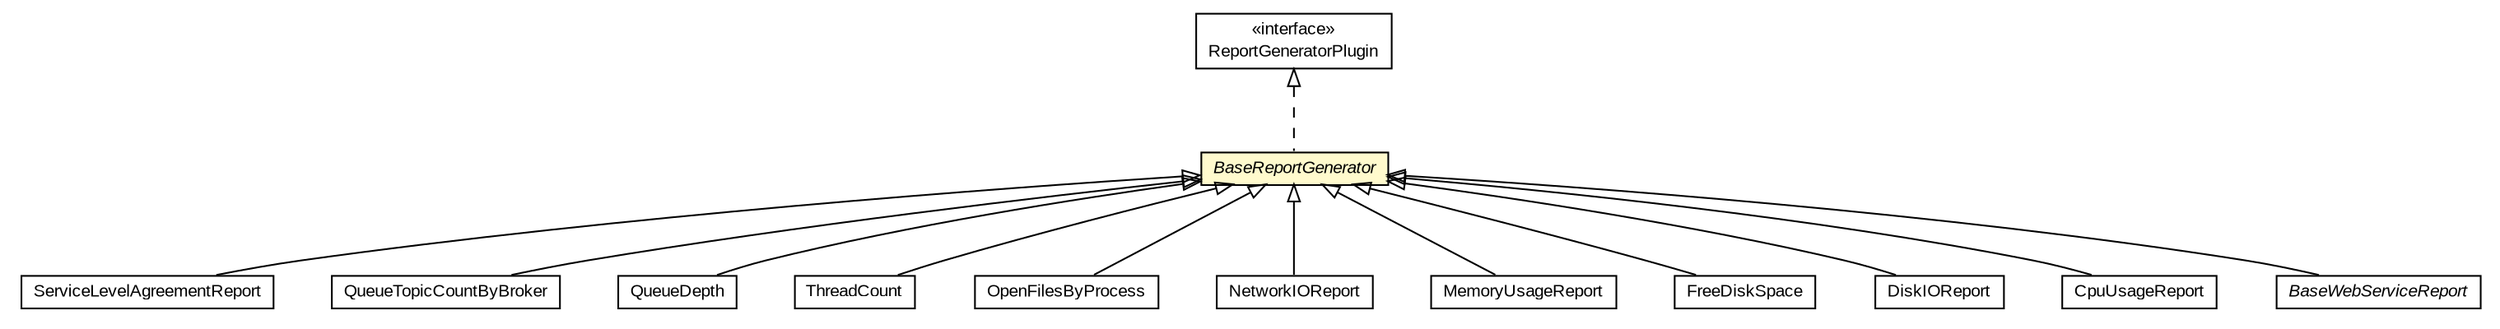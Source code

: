 #!/usr/local/bin/dot
#
# Class diagram 
# Generated by UMLGraph version R5_6-24-gf6e263 (http://www.umlgraph.org/)
#

digraph G {
	edge [fontname="arial",fontsize=10,labelfontname="arial",labelfontsize=10];
	node [fontname="arial",fontsize=10,shape=plaintext];
	nodesep=0.25;
	ranksep=0.5;
	// org.miloss.fgsms.plugins.reporting.ReportGeneratorPlugin
	c187314 [label=<<table title="org.miloss.fgsms.plugins.reporting.ReportGeneratorPlugin" border="0" cellborder="1" cellspacing="0" cellpadding="2" port="p" href="../../../../plugins/reporting/ReportGeneratorPlugin.html">
		<tr><td><table border="0" cellspacing="0" cellpadding="1">
<tr><td align="center" balign="center"> &#171;interface&#187; </td></tr>
<tr><td align="center" balign="center"> ReportGeneratorPlugin </td></tr>
		</table></td></tr>
		</table>>, URL="../../../../plugins/reporting/ReportGeneratorPlugin.html", fontname="arial", fontcolor="black", fontsize=10.0];
	// org.miloss.fgsms.services.rs.impl.reports.ServiceLevelAgreementReport
	c188155 [label=<<table title="org.miloss.fgsms.services.rs.impl.reports.ServiceLevelAgreementReport" border="0" cellborder="1" cellspacing="0" cellpadding="2" port="p" href="./ServiceLevelAgreementReport.html">
		<tr><td><table border="0" cellspacing="0" cellpadding="1">
<tr><td align="center" balign="center"> ServiceLevelAgreementReport </td></tr>
		</table></td></tr>
		</table>>, URL="./ServiceLevelAgreementReport.html", fontname="arial", fontcolor="black", fontsize=10.0];
	// org.miloss.fgsms.services.rs.impl.reports.BaseReportGenerator
	c188156 [label=<<table title="org.miloss.fgsms.services.rs.impl.reports.BaseReportGenerator" border="0" cellborder="1" cellspacing="0" cellpadding="2" port="p" bgcolor="lemonChiffon" href="./BaseReportGenerator.html">
		<tr><td><table border="0" cellspacing="0" cellpadding="1">
<tr><td align="center" balign="center"><font face="arial italic"> BaseReportGenerator </font></td></tr>
		</table></td></tr>
		</table>>, URL="./BaseReportGenerator.html", fontname="arial", fontcolor="black", fontsize=10.0];
	// org.miloss.fgsms.services.rs.impl.reports.broker.QueueTopicCountByBroker
	c188158 [label=<<table title="org.miloss.fgsms.services.rs.impl.reports.broker.QueueTopicCountByBroker" border="0" cellborder="1" cellspacing="0" cellpadding="2" port="p" href="./broker/QueueTopicCountByBroker.html">
		<tr><td><table border="0" cellspacing="0" cellpadding="1">
<tr><td align="center" balign="center"> QueueTopicCountByBroker </td></tr>
		</table></td></tr>
		</table>>, URL="./broker/QueueTopicCountByBroker.html", fontname="arial", fontcolor="black", fontsize=10.0];
	// org.miloss.fgsms.services.rs.impl.reports.broker.QueueDepth
	c188159 [label=<<table title="org.miloss.fgsms.services.rs.impl.reports.broker.QueueDepth" border="0" cellborder="1" cellspacing="0" cellpadding="2" port="p" href="./broker/QueueDepth.html">
		<tr><td><table border="0" cellspacing="0" cellpadding="1">
<tr><td align="center" balign="center"> QueueDepth </td></tr>
		</table></td></tr>
		</table>>, URL="./broker/QueueDepth.html", fontname="arial", fontcolor="black", fontsize=10.0];
	// org.miloss.fgsms.services.rs.impl.reports.os.ThreadCount
	c188161 [label=<<table title="org.miloss.fgsms.services.rs.impl.reports.os.ThreadCount" border="0" cellborder="1" cellspacing="0" cellpadding="2" port="p" href="./os/ThreadCount.html">
		<tr><td><table border="0" cellspacing="0" cellpadding="1">
<tr><td align="center" balign="center"> ThreadCount </td></tr>
		</table></td></tr>
		</table>>, URL="./os/ThreadCount.html", fontname="arial", fontcolor="black", fontsize=10.0];
	// org.miloss.fgsms.services.rs.impl.reports.os.OpenFilesByProcess
	c188162 [label=<<table title="org.miloss.fgsms.services.rs.impl.reports.os.OpenFilesByProcess" border="0" cellborder="1" cellspacing="0" cellpadding="2" port="p" href="./os/OpenFilesByProcess.html">
		<tr><td><table border="0" cellspacing="0" cellpadding="1">
<tr><td align="center" balign="center"> OpenFilesByProcess </td></tr>
		</table></td></tr>
		</table>>, URL="./os/OpenFilesByProcess.html", fontname="arial", fontcolor="black", fontsize=10.0];
	// org.miloss.fgsms.services.rs.impl.reports.os.NetworkIOReport
	c188163 [label=<<table title="org.miloss.fgsms.services.rs.impl.reports.os.NetworkIOReport" border="0" cellborder="1" cellspacing="0" cellpadding="2" port="p" href="./os/NetworkIOReport.html">
		<tr><td><table border="0" cellspacing="0" cellpadding="1">
<tr><td align="center" balign="center"> NetworkIOReport </td></tr>
		</table></td></tr>
		</table>>, URL="./os/NetworkIOReport.html", fontname="arial", fontcolor="black", fontsize=10.0];
	// org.miloss.fgsms.services.rs.impl.reports.os.MemoryUsageReport
	c188164 [label=<<table title="org.miloss.fgsms.services.rs.impl.reports.os.MemoryUsageReport" border="0" cellborder="1" cellspacing="0" cellpadding="2" port="p" href="./os/MemoryUsageReport.html">
		<tr><td><table border="0" cellspacing="0" cellpadding="1">
<tr><td align="center" balign="center"> MemoryUsageReport </td></tr>
		</table></td></tr>
		</table>>, URL="./os/MemoryUsageReport.html", fontname="arial", fontcolor="black", fontsize=10.0];
	// org.miloss.fgsms.services.rs.impl.reports.os.FreeDiskSpace
	c188165 [label=<<table title="org.miloss.fgsms.services.rs.impl.reports.os.FreeDiskSpace" border="0" cellborder="1" cellspacing="0" cellpadding="2" port="p" href="./os/FreeDiskSpace.html">
		<tr><td><table border="0" cellspacing="0" cellpadding="1">
<tr><td align="center" balign="center"> FreeDiskSpace </td></tr>
		</table></td></tr>
		</table>>, URL="./os/FreeDiskSpace.html", fontname="arial", fontcolor="black", fontsize=10.0];
	// org.miloss.fgsms.services.rs.impl.reports.os.DiskIOReport
	c188166 [label=<<table title="org.miloss.fgsms.services.rs.impl.reports.os.DiskIOReport" border="0" cellborder="1" cellspacing="0" cellpadding="2" port="p" href="./os/DiskIOReport.html">
		<tr><td><table border="0" cellspacing="0" cellpadding="1">
<tr><td align="center" balign="center"> DiskIOReport </td></tr>
		</table></td></tr>
		</table>>, URL="./os/DiskIOReport.html", fontname="arial", fontcolor="black", fontsize=10.0];
	// org.miloss.fgsms.services.rs.impl.reports.os.CpuUsageReport
	c188167 [label=<<table title="org.miloss.fgsms.services.rs.impl.reports.os.CpuUsageReport" border="0" cellborder="1" cellspacing="0" cellpadding="2" port="p" href="./os/CpuUsageReport.html">
		<tr><td><table border="0" cellspacing="0" cellpadding="1">
<tr><td align="center" balign="center"> CpuUsageReport </td></tr>
		</table></td></tr>
		</table>>, URL="./os/CpuUsageReport.html", fontname="arial", fontcolor="black", fontsize=10.0];
	// org.miloss.fgsms.services.rs.impl.reports.ws.BaseWebServiceReport
	c188185 [label=<<table title="org.miloss.fgsms.services.rs.impl.reports.ws.BaseWebServiceReport" border="0" cellborder="1" cellspacing="0" cellpadding="2" port="p" href="./ws/BaseWebServiceReport.html">
		<tr><td><table border="0" cellspacing="0" cellpadding="1">
<tr><td align="center" balign="center"><font face="arial italic"> BaseWebServiceReport </font></td></tr>
		</table></td></tr>
		</table>>, URL="./ws/BaseWebServiceReport.html", fontname="arial", fontcolor="black", fontsize=10.0];
	//org.miloss.fgsms.services.rs.impl.reports.ServiceLevelAgreementReport extends org.miloss.fgsms.services.rs.impl.reports.BaseReportGenerator
	c188156:p -> c188155:p [dir=back,arrowtail=empty];
	//org.miloss.fgsms.services.rs.impl.reports.BaseReportGenerator implements org.miloss.fgsms.plugins.reporting.ReportGeneratorPlugin
	c187314:p -> c188156:p [dir=back,arrowtail=empty,style=dashed];
	//org.miloss.fgsms.services.rs.impl.reports.broker.QueueTopicCountByBroker extends org.miloss.fgsms.services.rs.impl.reports.BaseReportGenerator
	c188156:p -> c188158:p [dir=back,arrowtail=empty];
	//org.miloss.fgsms.services.rs.impl.reports.broker.QueueDepth extends org.miloss.fgsms.services.rs.impl.reports.BaseReportGenerator
	c188156:p -> c188159:p [dir=back,arrowtail=empty];
	//org.miloss.fgsms.services.rs.impl.reports.os.ThreadCount extends org.miloss.fgsms.services.rs.impl.reports.BaseReportGenerator
	c188156:p -> c188161:p [dir=back,arrowtail=empty];
	//org.miloss.fgsms.services.rs.impl.reports.os.OpenFilesByProcess extends org.miloss.fgsms.services.rs.impl.reports.BaseReportGenerator
	c188156:p -> c188162:p [dir=back,arrowtail=empty];
	//org.miloss.fgsms.services.rs.impl.reports.os.NetworkIOReport extends org.miloss.fgsms.services.rs.impl.reports.BaseReportGenerator
	c188156:p -> c188163:p [dir=back,arrowtail=empty];
	//org.miloss.fgsms.services.rs.impl.reports.os.MemoryUsageReport extends org.miloss.fgsms.services.rs.impl.reports.BaseReportGenerator
	c188156:p -> c188164:p [dir=back,arrowtail=empty];
	//org.miloss.fgsms.services.rs.impl.reports.os.FreeDiskSpace extends org.miloss.fgsms.services.rs.impl.reports.BaseReportGenerator
	c188156:p -> c188165:p [dir=back,arrowtail=empty];
	//org.miloss.fgsms.services.rs.impl.reports.os.DiskIOReport extends org.miloss.fgsms.services.rs.impl.reports.BaseReportGenerator
	c188156:p -> c188166:p [dir=back,arrowtail=empty];
	//org.miloss.fgsms.services.rs.impl.reports.os.CpuUsageReport extends org.miloss.fgsms.services.rs.impl.reports.BaseReportGenerator
	c188156:p -> c188167:p [dir=back,arrowtail=empty];
	//org.miloss.fgsms.services.rs.impl.reports.ws.BaseWebServiceReport extends org.miloss.fgsms.services.rs.impl.reports.BaseReportGenerator
	c188156:p -> c188185:p [dir=back,arrowtail=empty];
}

